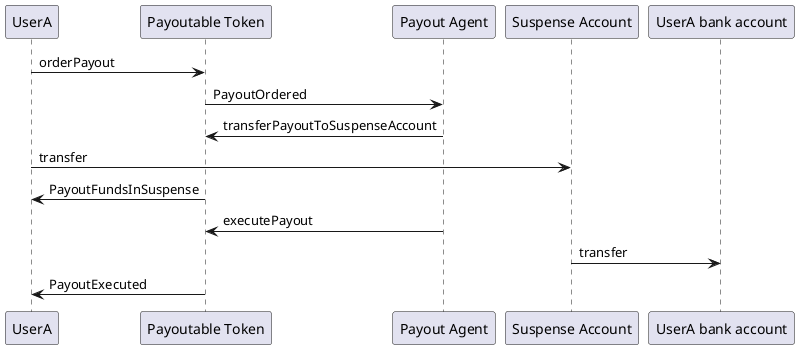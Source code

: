 @startuml
UserA -> "Payoutable Token": orderPayout
"Payoutable Token" -> "Payout Agent": PayoutOrdered
"Payout Agent" -> "Payoutable Token": transferPayoutToSuspenseAccount
UserA -> "Suspense Account": transfer
"Payoutable Token" -> UserA: PayoutFundsInSuspense
"Payout Agent" -> "Payoutable Token": executePayout
"Suspense Account" -> "UserA bank account": transfer
"Payoutable Token" -> UserA: PayoutExecuted
@enduml

